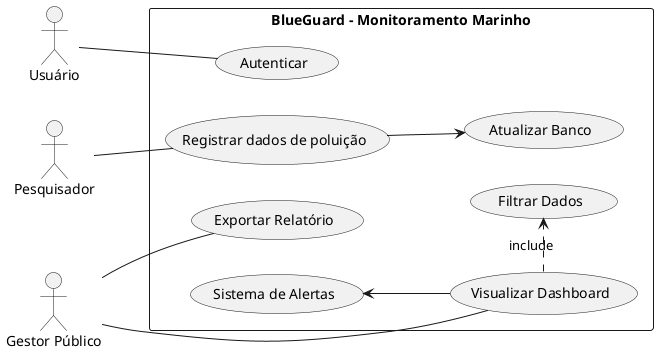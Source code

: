 @startuml
left to right direction
actor "Usuário" as User
actor "Pesquisador" as Researcher
actor "Gestor Público" as Manager
rectangle "BlueGuard - Monitoramento Marinho" {
  User -- (Autenticar)
  Researcher -- (Registrar dados de poluição)
  Manager -- (Visualizar Dashboard)
  Manager -- (Exportar Relatório)
  (Visualizar Dashboard) .> (Filtrar Dados) : include
  (Registrar dados de poluição) --> (Atualizar Banco)
  (Sistema de Alertas) <-- (Visualizar Dashboard)
}
@enduml
